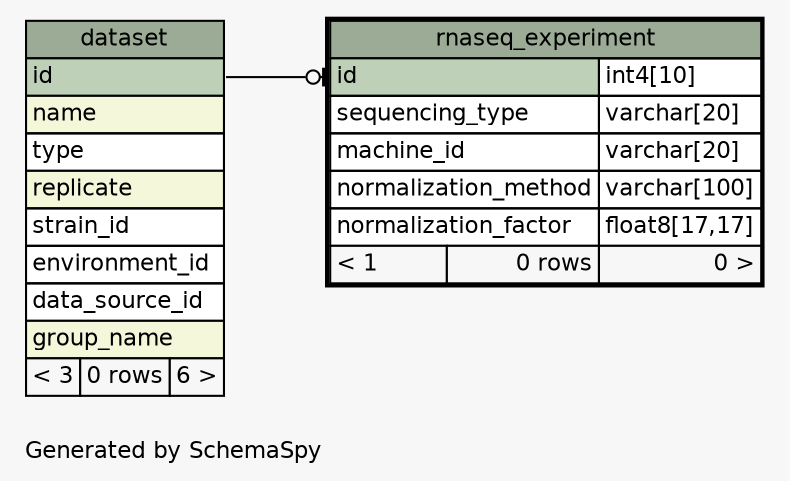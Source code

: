 // dot 2.38.0 on Mac OS X 10.10.3
// SchemaSpy rev 590
digraph "oneDegreeRelationshipsDiagram" {
  graph [
    rankdir="RL"
    bgcolor="#f7f7f7"
    label="\nGenerated by SchemaSpy"
    labeljust="l"
    nodesep="0.18"
    ranksep="0.46"
    fontname="Helvetica"
    fontsize="11"
  ];
  node [
    fontname="Helvetica"
    fontsize="11"
    shape="plaintext"
  ];
  edge [
    arrowsize="0.8"
  ];
  "rnaseq_experiment":"id":w -> "dataset":"id":e [arrowhead=none dir=back arrowtail=teeodot];
  "dataset" [
    label=<
    <TABLE BORDER="0" CELLBORDER="1" CELLSPACING="0" BGCOLOR="#ffffff">
      <TR><TD COLSPAN="3" BGCOLOR="#9bab96" ALIGN="CENTER">dataset</TD></TR>
      <TR><TD PORT="id" COLSPAN="3" BGCOLOR="#bed1b8" ALIGN="LEFT">id</TD></TR>
      <TR><TD PORT="name" COLSPAN="3" BGCOLOR="#f4f7da" ALIGN="LEFT">name</TD></TR>
      <TR><TD PORT="type" COLSPAN="3" ALIGN="LEFT">type</TD></TR>
      <TR><TD PORT="replicate" COLSPAN="3" BGCOLOR="#f4f7da" ALIGN="LEFT">replicate</TD></TR>
      <TR><TD PORT="strain_id" COLSPAN="3" ALIGN="LEFT">strain_id</TD></TR>
      <TR><TD PORT="environment_id" COLSPAN="3" ALIGN="LEFT">environment_id</TD></TR>
      <TR><TD PORT="data_source_id" COLSPAN="3" ALIGN="LEFT">data_source_id</TD></TR>
      <TR><TD PORT="group_name" COLSPAN="3" BGCOLOR="#f4f7da" ALIGN="LEFT">group_name</TD></TR>
      <TR><TD ALIGN="LEFT" BGCOLOR="#f7f7f7">&lt; 3</TD><TD ALIGN="RIGHT" BGCOLOR="#f7f7f7">0 rows</TD><TD ALIGN="RIGHT" BGCOLOR="#f7f7f7">6 &gt;</TD></TR>
    </TABLE>>
    URL="dataset.html"
    tooltip="dataset"
  ];
  "rnaseq_experiment" [
    label=<
    <TABLE BORDER="2" CELLBORDER="1" CELLSPACING="0" BGCOLOR="#ffffff">
      <TR><TD COLSPAN="3" BGCOLOR="#9bab96" ALIGN="CENTER">rnaseq_experiment</TD></TR>
      <TR><TD PORT="id" COLSPAN="2" BGCOLOR="#bed1b8" ALIGN="LEFT">id</TD><TD PORT="id.type" ALIGN="LEFT">int4[10]</TD></TR>
      <TR><TD PORT="sequencing_type" COLSPAN="2" ALIGN="LEFT">sequencing_type</TD><TD PORT="sequencing_type.type" ALIGN="LEFT">varchar[20]</TD></TR>
      <TR><TD PORT="machine_id" COLSPAN="2" ALIGN="LEFT">machine_id</TD><TD PORT="machine_id.type" ALIGN="LEFT">varchar[20]</TD></TR>
      <TR><TD PORT="normalization_method" COLSPAN="2" ALIGN="LEFT">normalization_method</TD><TD PORT="normalization_method.type" ALIGN="LEFT">varchar[100]</TD></TR>
      <TR><TD PORT="normalization_factor" COLSPAN="2" ALIGN="LEFT">normalization_factor</TD><TD PORT="normalization_factor.type" ALIGN="LEFT">float8[17,17]</TD></TR>
      <TR><TD ALIGN="LEFT" BGCOLOR="#f7f7f7">&lt; 1</TD><TD ALIGN="RIGHT" BGCOLOR="#f7f7f7">0 rows</TD><TD ALIGN="RIGHT" BGCOLOR="#f7f7f7">0 &gt;</TD></TR>
    </TABLE>>
    URL="rnaseq_experiment.html"
    tooltip="rnaseq_experiment"
  ];
}
